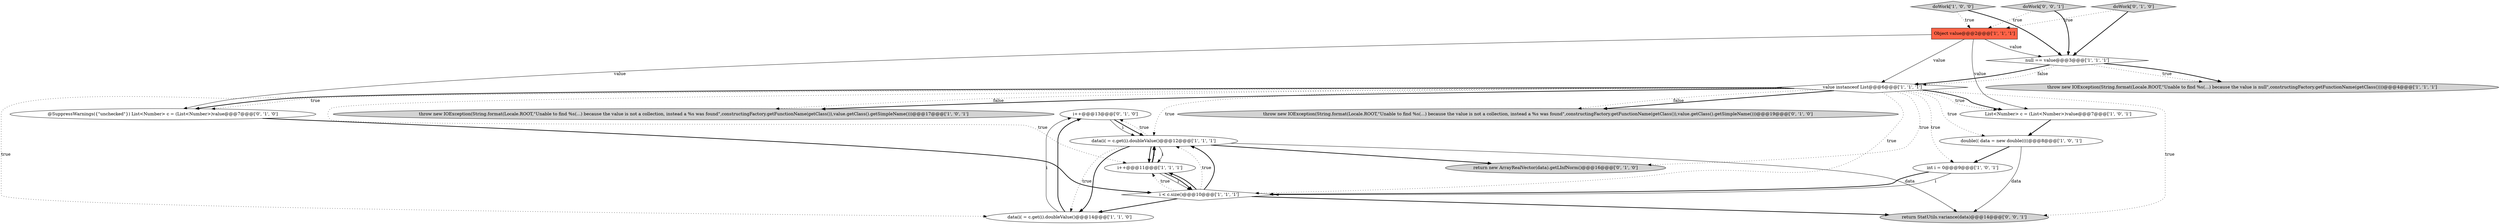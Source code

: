 digraph {
14 [style = filled, label = "i++@@@13@@@['0', '1', '0']", fillcolor = white, shape = ellipse image = "AAA0AAABBB2BBB"];
3 [style = filled, label = "data(i( = c.get(i).doubleValue()@@@14@@@['1', '1', '0']", fillcolor = white, shape = ellipse image = "AAA0AAABBB1BBB"];
7 [style = filled, label = "value instanceof List@@@6@@@['1', '1', '1']", fillcolor = white, shape = diamond image = "AAA0AAABBB1BBB"];
18 [style = filled, label = "return StatUtils.variance(data)@@@14@@@['0', '0', '1']", fillcolor = lightgray, shape = ellipse image = "AAA0AAABBB3BBB"];
1 [style = filled, label = "i < c.size()@@@10@@@['1', '1', '1']", fillcolor = white, shape = diamond image = "AAA0AAABBB1BBB"];
9 [style = filled, label = "List<Number> c = (List<Number>)value@@@7@@@['1', '0', '1']", fillcolor = white, shape = ellipse image = "AAA0AAABBB1BBB"];
0 [style = filled, label = "double(( data = new double((((@@@8@@@['1', '0', '1']", fillcolor = white, shape = ellipse image = "AAA0AAABBB1BBB"];
5 [style = filled, label = "null == value@@@3@@@['1', '1', '1']", fillcolor = white, shape = diamond image = "AAA0AAABBB1BBB"];
10 [style = filled, label = "doWork['1', '0', '0']", fillcolor = lightgray, shape = diamond image = "AAA0AAABBB1BBB"];
6 [style = filled, label = "i++@@@11@@@['1', '1', '1']", fillcolor = white, shape = ellipse image = "AAA0AAABBB1BBB"];
16 [style = filled, label = "@SuppressWarnings({\"unchecked\"}) List<Number> c = (List<Number>)value@@@7@@@['0', '1', '0']", fillcolor = white, shape = ellipse image = "AAA0AAABBB2BBB"];
2 [style = filled, label = "Object value@@@2@@@['1', '1', '1']", fillcolor = tomato, shape = box image = "AAA0AAABBB1BBB"];
8 [style = filled, label = "throw new IOException(String.format(Locale.ROOT,\"Unable to find %s(...) because the value is not a collection, instead a %s was found\",constructingFactory.getFunctionName(getClass()),value.getClass().getSimpleName()))@@@17@@@['1', '0', '1']", fillcolor = lightgray, shape = ellipse image = "AAA0AAABBB1BBB"];
17 [style = filled, label = "doWork['0', '1', '0']", fillcolor = lightgray, shape = diamond image = "AAA0AAABBB2BBB"];
11 [style = filled, label = "data(i( = c.get(i).doubleValue()@@@12@@@['1', '1', '1']", fillcolor = white, shape = ellipse image = "AAA0AAABBB1BBB"];
13 [style = filled, label = "throw new IOException(String.format(Locale.ROOT,\"Unable to find %s(...) because the value is not a collection, instead a %s was found\",constructingFactory.getFunctionName(getClass()),value.getClass().getSimpleName()))@@@19@@@['0', '1', '0']", fillcolor = lightgray, shape = ellipse image = "AAA0AAABBB2BBB"];
19 [style = filled, label = "doWork['0', '0', '1']", fillcolor = lightgray, shape = diamond image = "AAA0AAABBB3BBB"];
12 [style = filled, label = "throw new IOException(String.format(Locale.ROOT,\"Unable to find %s(...) because the value is null\",constructingFactory.getFunctionName(getClass())))@@@4@@@['1', '1', '1']", fillcolor = lightgray, shape = ellipse image = "AAA0AAABBB1BBB"];
15 [style = filled, label = "return new ArrayRealVector(data).getLInfNorm()@@@16@@@['0', '1', '0']", fillcolor = lightgray, shape = ellipse image = "AAA0AAABBB2BBB"];
4 [style = filled, label = "int i = 0@@@9@@@['1', '0', '1']", fillcolor = white, shape = ellipse image = "AAA0AAABBB1BBB"];
6->1 [style = solid, label="i"];
7->13 [style = bold, label=""];
7->6 [style = dotted, label="true"];
17->5 [style = bold, label=""];
9->0 [style = bold, label=""];
19->2 [style = dotted, label="true"];
5->7 [style = dotted, label="false"];
1->11 [style = dotted, label="true"];
11->6 [style = bold, label=""];
14->11 [style = solid, label="i"];
11->14 [style = dotted, label="true"];
1->3 [style = bold, label=""];
4->1 [style = solid, label="i"];
3->14 [style = bold, label=""];
1->18 [style = bold, label=""];
5->12 [style = dotted, label="true"];
2->16 [style = solid, label="value"];
7->9 [style = dotted, label="true"];
7->0 [style = dotted, label="true"];
7->8 [style = bold, label=""];
7->15 [style = dotted, label="true"];
11->15 [style = bold, label=""];
1->11 [style = bold, label=""];
7->9 [style = bold, label=""];
19->5 [style = bold, label=""];
6->1 [style = bold, label=""];
11->6 [style = solid, label="i"];
1->6 [style = bold, label=""];
10->5 [style = bold, label=""];
7->11 [style = dotted, label="true"];
2->9 [style = solid, label="value"];
6->11 [style = solid, label="i"];
5->12 [style = bold, label=""];
10->2 [style = dotted, label="true"];
7->3 [style = dotted, label="true"];
0->4 [style = bold, label=""];
16->1 [style = bold, label=""];
11->3 [style = bold, label=""];
7->8 [style = dotted, label="false"];
6->11 [style = bold, label=""];
7->4 [style = dotted, label="true"];
11->18 [style = solid, label="data"];
7->16 [style = bold, label=""];
7->16 [style = dotted, label="true"];
7->18 [style = dotted, label="true"];
5->7 [style = bold, label=""];
1->6 [style = dotted, label="true"];
0->18 [style = solid, label="data"];
17->2 [style = dotted, label="true"];
7->13 [style = dotted, label="false"];
4->1 [style = bold, label=""];
3->14 [style = solid, label="i"];
7->1 [style = dotted, label="true"];
11->3 [style = dotted, label="true"];
2->7 [style = solid, label="value"];
14->11 [style = bold, label=""];
2->5 [style = solid, label="value"];
}
